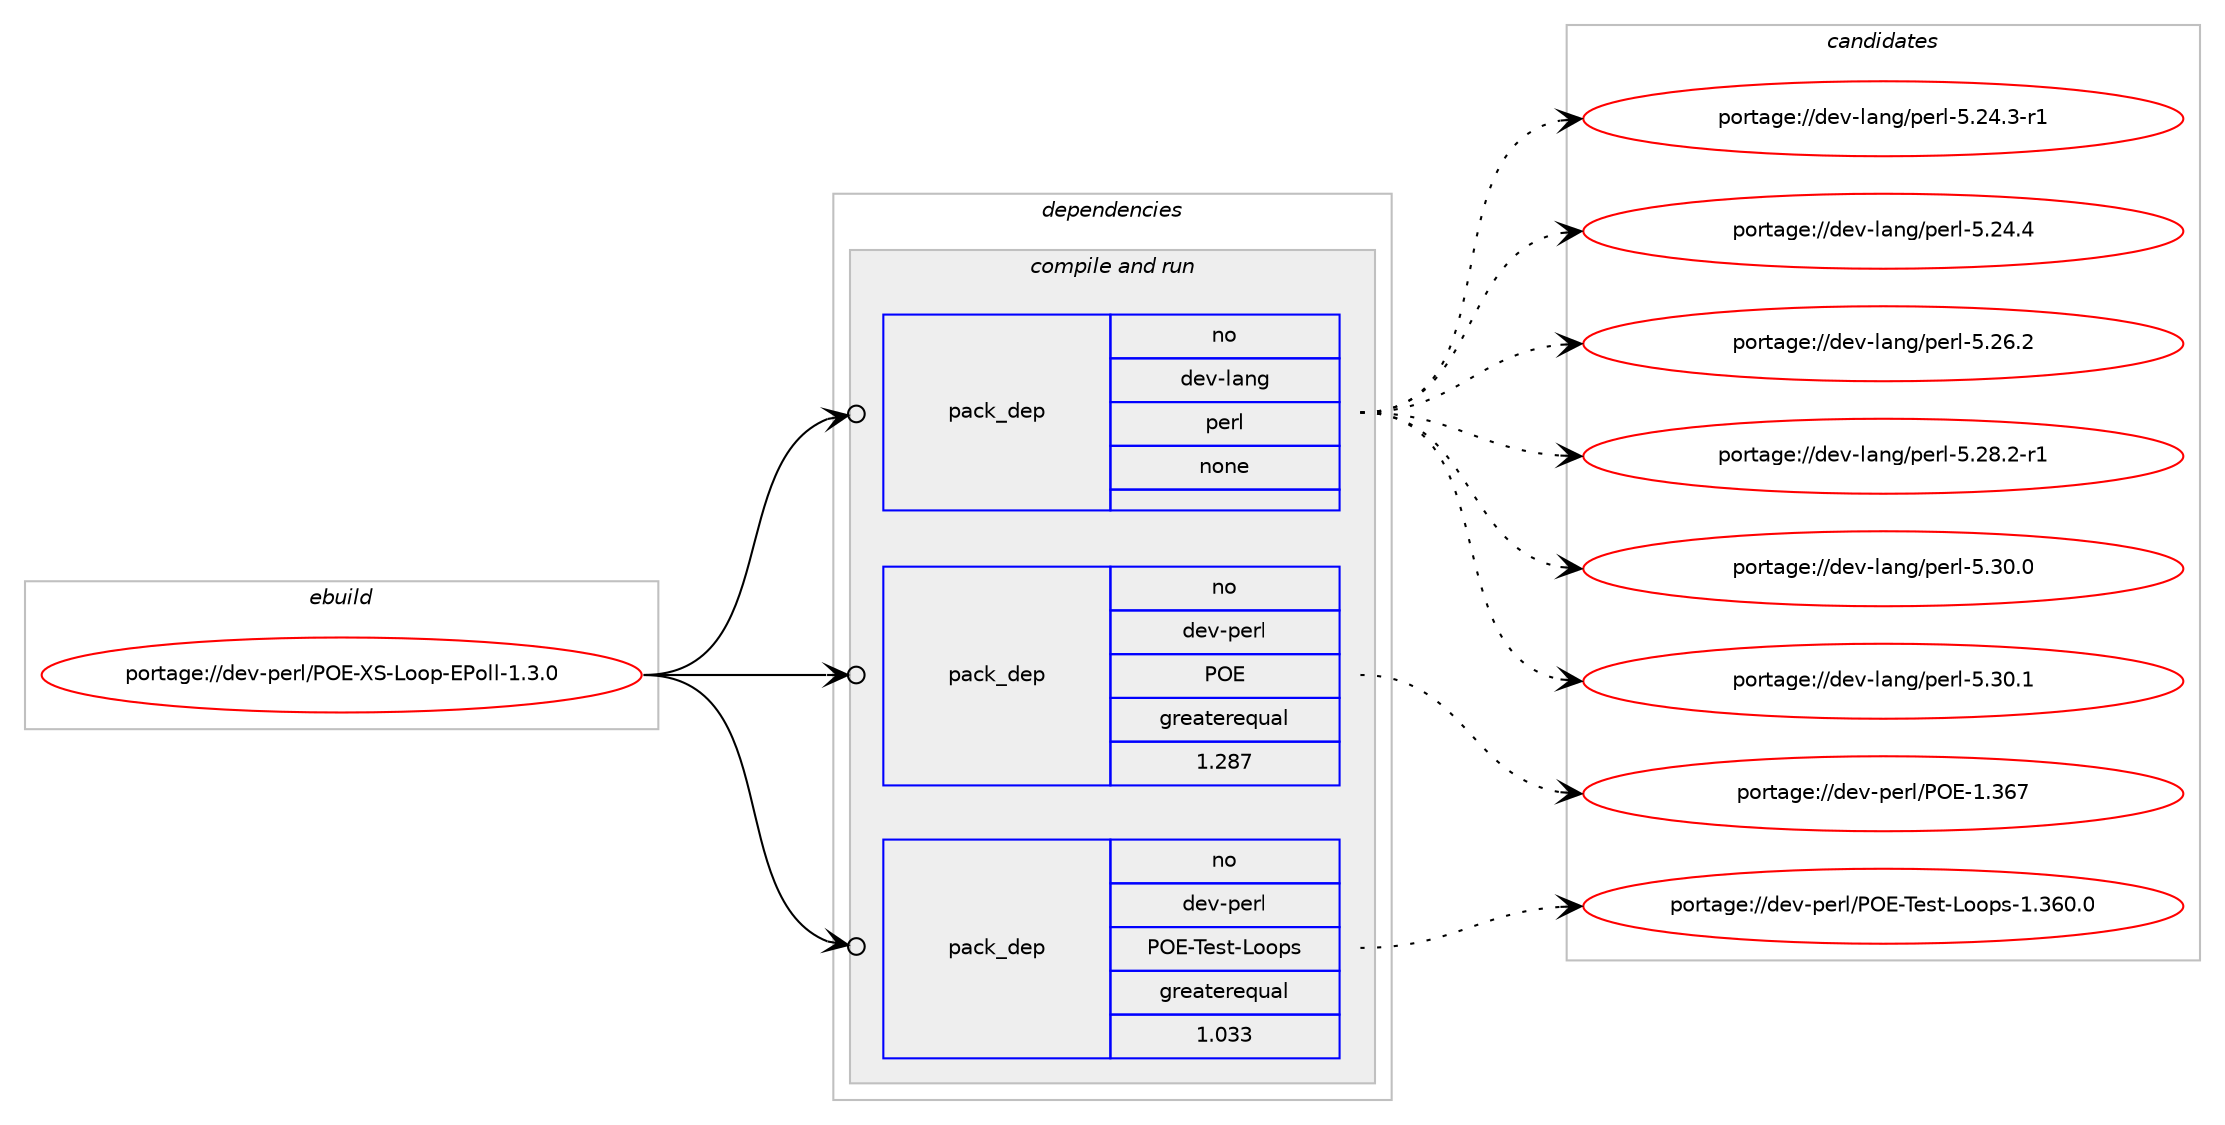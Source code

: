 digraph prolog {

# *************
# Graph options
# *************

newrank=true;
concentrate=true;
compound=true;
graph [rankdir=LR,fontname=Helvetica,fontsize=10,ranksep=1.5];#, ranksep=2.5, nodesep=0.2];
edge  [arrowhead=vee];
node  [fontname=Helvetica,fontsize=10];

# **********
# The ebuild
# **********

subgraph cluster_leftcol {
color=gray;
rank=same;
label=<<i>ebuild</i>>;
id [label="portage://dev-perl/POE-XS-Loop-EPoll-1.3.0", color=red, width=4, href="../dev-perl/POE-XS-Loop-EPoll-1.3.0.svg"];
}

# ****************
# The dependencies
# ****************

subgraph cluster_midcol {
color=gray;
label=<<i>dependencies</i>>;
subgraph cluster_compile {
fillcolor="#eeeeee";
style=filled;
label=<<i>compile</i>>;
}
subgraph cluster_compileandrun {
fillcolor="#eeeeee";
style=filled;
label=<<i>compile and run</i>>;
subgraph pack92044 {
dependency118678 [label=<<TABLE BORDER="0" CELLBORDER="1" CELLSPACING="0" CELLPADDING="4" WIDTH="220"><TR><TD ROWSPAN="6" CELLPADDING="30">pack_dep</TD></TR><TR><TD WIDTH="110">no</TD></TR><TR><TD>dev-lang</TD></TR><TR><TD>perl</TD></TR><TR><TD>none</TD></TR><TR><TD></TD></TR></TABLE>>, shape=none, color=blue];
}
id:e -> dependency118678:w [weight=20,style="solid",arrowhead="odotvee"];
subgraph pack92045 {
dependency118679 [label=<<TABLE BORDER="0" CELLBORDER="1" CELLSPACING="0" CELLPADDING="4" WIDTH="220"><TR><TD ROWSPAN="6" CELLPADDING="30">pack_dep</TD></TR><TR><TD WIDTH="110">no</TD></TR><TR><TD>dev-perl</TD></TR><TR><TD>POE</TD></TR><TR><TD>greaterequal</TD></TR><TR><TD>1.287</TD></TR></TABLE>>, shape=none, color=blue];
}
id:e -> dependency118679:w [weight=20,style="solid",arrowhead="odotvee"];
subgraph pack92046 {
dependency118680 [label=<<TABLE BORDER="0" CELLBORDER="1" CELLSPACING="0" CELLPADDING="4" WIDTH="220"><TR><TD ROWSPAN="6" CELLPADDING="30">pack_dep</TD></TR><TR><TD WIDTH="110">no</TD></TR><TR><TD>dev-perl</TD></TR><TR><TD>POE-Test-Loops</TD></TR><TR><TD>greaterequal</TD></TR><TR><TD>1.033</TD></TR></TABLE>>, shape=none, color=blue];
}
id:e -> dependency118680:w [weight=20,style="solid",arrowhead="odotvee"];
}
subgraph cluster_run {
fillcolor="#eeeeee";
style=filled;
label=<<i>run</i>>;
}
}

# **************
# The candidates
# **************

subgraph cluster_choices {
rank=same;
color=gray;
label=<<i>candidates</i>>;

subgraph choice92044 {
color=black;
nodesep=1;
choiceportage100101118451089711010347112101114108455346505246514511449 [label="portage://dev-lang/perl-5.24.3-r1", color=red, width=4,href="../dev-lang/perl-5.24.3-r1.svg"];
choiceportage10010111845108971101034711210111410845534650524652 [label="portage://dev-lang/perl-5.24.4", color=red, width=4,href="../dev-lang/perl-5.24.4.svg"];
choiceportage10010111845108971101034711210111410845534650544650 [label="portage://dev-lang/perl-5.26.2", color=red, width=4,href="../dev-lang/perl-5.26.2.svg"];
choiceportage100101118451089711010347112101114108455346505646504511449 [label="portage://dev-lang/perl-5.28.2-r1", color=red, width=4,href="../dev-lang/perl-5.28.2-r1.svg"];
choiceportage10010111845108971101034711210111410845534651484648 [label="portage://dev-lang/perl-5.30.0", color=red, width=4,href="../dev-lang/perl-5.30.0.svg"];
choiceportage10010111845108971101034711210111410845534651484649 [label="portage://dev-lang/perl-5.30.1", color=red, width=4,href="../dev-lang/perl-5.30.1.svg"];
dependency118678:e -> choiceportage100101118451089711010347112101114108455346505246514511449:w [style=dotted,weight="100"];
dependency118678:e -> choiceportage10010111845108971101034711210111410845534650524652:w [style=dotted,weight="100"];
dependency118678:e -> choiceportage10010111845108971101034711210111410845534650544650:w [style=dotted,weight="100"];
dependency118678:e -> choiceportage100101118451089711010347112101114108455346505646504511449:w [style=dotted,weight="100"];
dependency118678:e -> choiceportage10010111845108971101034711210111410845534651484648:w [style=dotted,weight="100"];
dependency118678:e -> choiceportage10010111845108971101034711210111410845534651484649:w [style=dotted,weight="100"];
}
subgraph choice92045 {
color=black;
nodesep=1;
choiceportage1001011184511210111410847807969454946515455 [label="portage://dev-perl/POE-1.367", color=red, width=4,href="../dev-perl/POE-1.367.svg"];
dependency118679:e -> choiceportage1001011184511210111410847807969454946515455:w [style=dotted,weight="100"];
}
subgraph choice92046 {
color=black;
nodesep=1;
choiceportage1001011184511210111410847807969458410111511645761111111121154549465154484648 [label="portage://dev-perl/POE-Test-Loops-1.360.0", color=red, width=4,href="../dev-perl/POE-Test-Loops-1.360.0.svg"];
dependency118680:e -> choiceportage1001011184511210111410847807969458410111511645761111111121154549465154484648:w [style=dotted,weight="100"];
}
}

}
